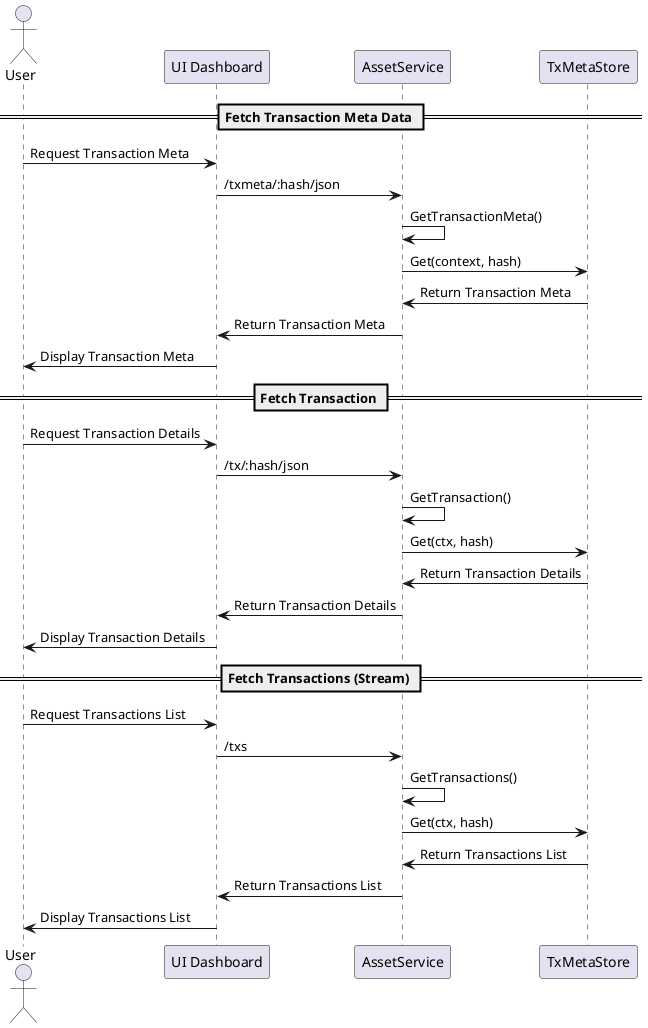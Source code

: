 @startuml
actor User as "User"
participant "UI Dashboard" as UIDashboard
participant "AssetService" as AssetService
participant "TxMetaStore" as TxMetaStore

== Fetch Transaction Meta Data ==
User -> UIDashboard: Request Transaction Meta
UIDashboard -> AssetService: /txmeta/:hash/json
AssetService -> AssetService: GetTransactionMeta()
AssetService -> TxMetaStore: Get(context, hash)
TxMetaStore -> AssetService: Return Transaction Meta
AssetService -> UIDashboard: Return Transaction Meta
UIDashboard -> User: Display Transaction Meta

== Fetch Transaction ==
User -> UIDashboard: Request Transaction Details
UIDashboard -> AssetService: /tx/:hash/json
AssetService -> AssetService: GetTransaction()
AssetService -> TxMetaStore: Get(ctx, hash)
TxMetaStore -> AssetService: Return Transaction Details
AssetService -> UIDashboard: Return Transaction Details
UIDashboard -> User: Display Transaction Details

== Fetch Transactions (Stream) ==
User -> UIDashboard: Request Transactions List
UIDashboard -> AssetService: /txs
AssetService -> AssetService: GetTransactions()
AssetService -> TxMetaStore: Get(ctx, hash)
TxMetaStore -> AssetService: Return Transactions List
AssetService -> UIDashboard: Return Transactions List
UIDashboard -> User: Display Transactions List


@enduml
